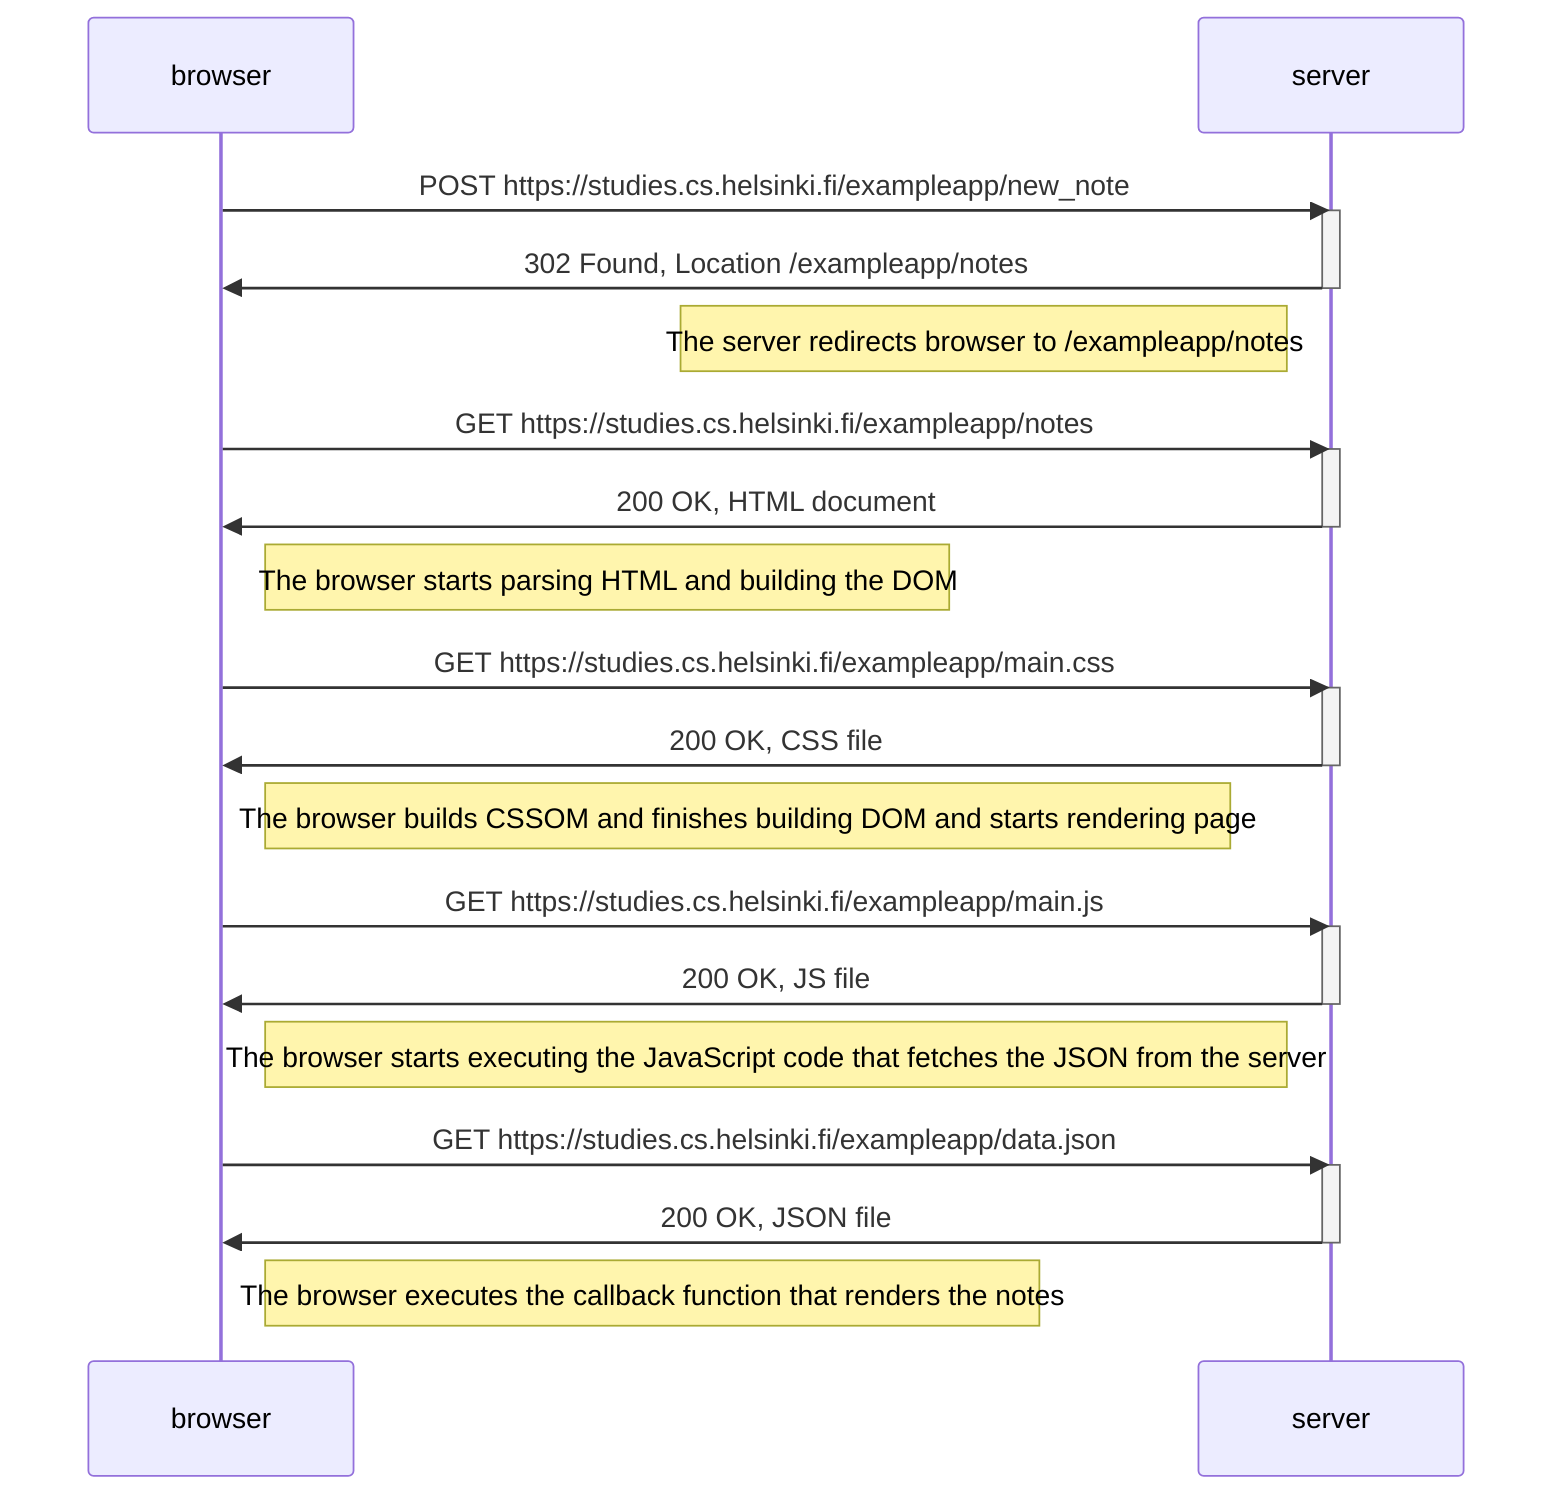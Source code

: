 sequenceDiagram
participant browser
participant server
browser->>server: POST https://studies.cs.helsinki.fi/exampleapp/new_note
activate server
server->>browser: 302 Found, Location /exampleapp/notes
deactivate server

Note left of server: The server redirects browser to /exampleapp/notes

browser->>server: GET https://studies.cs.helsinki.fi/exampleapp/notes
activate server
server->>browser: 200 OK, HTML document
deactivate server

Note right of browser: The browser starts parsing HTML and building the DOM

browser->>server: GET https://studies.cs.helsinki.fi/exampleapp/main.css
activate server
server->>browser: 200 OK, CSS file
deactivate server

Note right of browser: The browser builds CSSOM and finishes building DOM and starts rendering page

browser->>server: GET https://studies.cs.helsinki.fi/exampleapp/main.js
activate server
server->>browser: 200 OK, JS file
deactivate server

Note right of browser: The browser starts executing the JavaScript code that fetches the JSON from the server

browser->>server: GET https://studies.cs.helsinki.fi/exampleapp/data.json
activate server
server->>browser: 200 OK, JSON file
deactivate server

Note right of browser: The browser executes the callback function that renders the notes